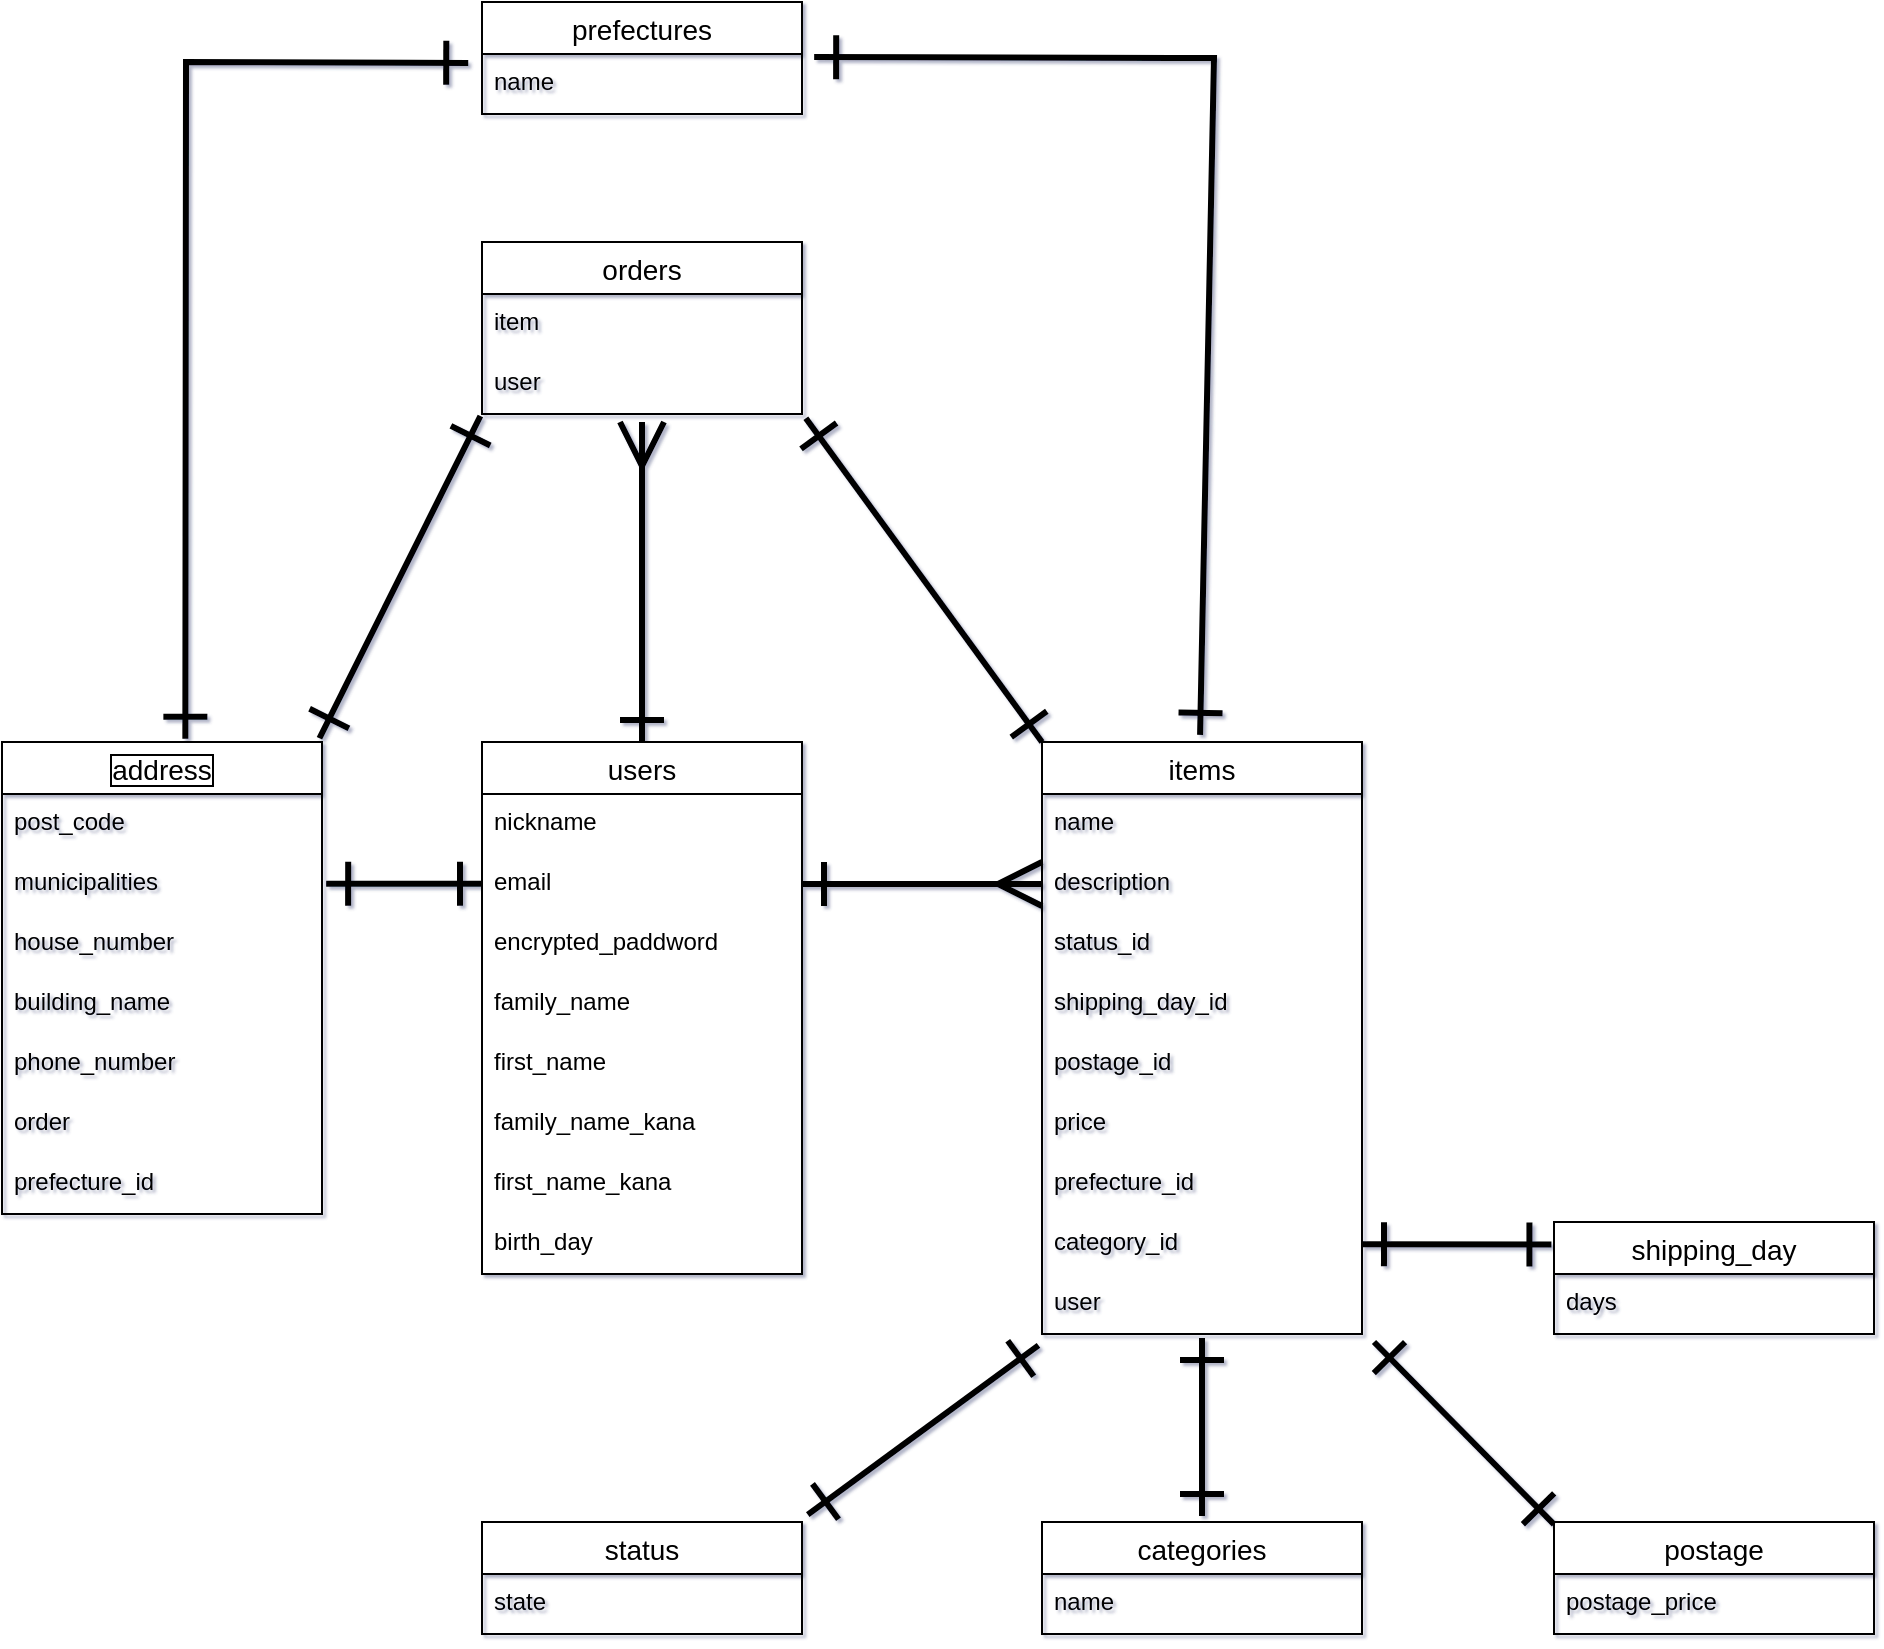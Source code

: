 <mxfile>
    <diagram id="jjvea8jG2um_Tv7IHbq4" name="ページ1">
        <mxGraphModel dx="519" dy="570" grid="1" gridSize="10" guides="1" tooltips="1" connect="0" arrows="1" fold="1" page="1" pageScale="1" pageWidth="827" pageHeight="1169" math="0" shadow="1">
            <root>
                <mxCell id="0"/>
                <mxCell id="1" parent="0"/>
                <mxCell id="15" value="users" style="swimlane;fontStyle=0;childLayout=stackLayout;horizontal=1;startSize=26;horizontalStack=0;resizeParent=1;resizeParentMax=0;resizeLast=0;collapsible=1;marginBottom=0;align=center;fontSize=14;swimlaneFillColor=default;" parent="1" vertex="1">
                    <mxGeometry x="314" y="600" width="160" height="266" as="geometry">
                        <mxRectangle x="280" y="290" width="70" height="26" as="alternateBounds"/>
                    </mxGeometry>
                </mxCell>
                <mxCell id="16" value="nickname" style="text;strokeColor=none;fillColor=none;spacingLeft=4;spacingRight=4;overflow=hidden;rotatable=0;points=[[0,0.5],[1,0.5]];portConstraint=eastwest;fontSize=12;" parent="15" vertex="1">
                    <mxGeometry y="26" width="160" height="30" as="geometry"/>
                </mxCell>
                <mxCell id="17" value="email" style="text;strokeColor=none;fillColor=none;spacingLeft=4;spacingRight=4;overflow=hidden;rotatable=0;points=[[0,0.5],[1,0.5]];portConstraint=eastwest;fontSize=12;" parent="15" vertex="1">
                    <mxGeometry y="56" width="160" height="30" as="geometry"/>
                </mxCell>
                <mxCell id="18" value="encrypted_paddword" style="text;strokeColor=none;fillColor=none;spacingLeft=4;spacingRight=4;overflow=hidden;rotatable=0;points=[[0,0.5],[1,0.5]];portConstraint=eastwest;fontSize=12;" parent="15" vertex="1">
                    <mxGeometry y="86" width="160" height="30" as="geometry"/>
                </mxCell>
                <mxCell id="19" value="family_name" style="text;strokeColor=none;fillColor=none;spacingLeft=4;spacingRight=4;overflow=hidden;rotatable=0;points=[[0,0.5],[1,0.5]];portConstraint=eastwest;fontSize=12;" parent="15" vertex="1">
                    <mxGeometry y="116" width="160" height="30" as="geometry"/>
                </mxCell>
                <mxCell id="21" value="first_name" style="text;strokeColor=none;fillColor=none;spacingLeft=4;spacingRight=4;overflow=hidden;rotatable=0;points=[[0,0.5],[1,0.5]];portConstraint=eastwest;fontSize=12;" parent="15" vertex="1">
                    <mxGeometry y="146" width="160" height="30" as="geometry"/>
                </mxCell>
                <mxCell id="22" value="family_name_kana" style="text;strokeColor=none;fillColor=none;spacingLeft=4;spacingRight=4;overflow=hidden;rotatable=0;points=[[0,0.5],[1,0.5]];portConstraint=eastwest;fontSize=12;" parent="15" vertex="1">
                    <mxGeometry y="176" width="160" height="30" as="geometry"/>
                </mxCell>
                <mxCell id="23" value="first_name_kana" style="text;strokeColor=none;fillColor=none;spacingLeft=4;spacingRight=4;overflow=hidden;rotatable=0;points=[[0,0.5],[1,0.5]];portConstraint=eastwest;fontSize=12;" parent="15" vertex="1">
                    <mxGeometry y="206" width="160" height="30" as="geometry"/>
                </mxCell>
                <mxCell id="24" value="birth_day" style="text;strokeColor=none;fillColor=none;spacingLeft=4;spacingRight=4;overflow=hidden;rotatable=0;points=[[0,0.5],[1,0.5]];portConstraint=eastwest;fontSize=12;" parent="15" vertex="1">
                    <mxGeometry y="236" width="160" height="30" as="geometry"/>
                </mxCell>
                <mxCell id="92" style="edgeStyle=none;jumpSize=6;html=1;exitX=0;exitY=0;exitDx=0;exitDy=0;entryX=1.011;entryY=1.195;entryDx=0;entryDy=0;entryPerimeter=0;startArrow=ERone;startFill=0;endArrow=ERone;endFill=0;startSize=18;endSize=18;strokeWidth=3;" parent="1" source="25" edge="1">
                    <mxGeometry relative="1" as="geometry"/>
                </mxCell>
                <mxCell id="94" style="edgeStyle=none;jumpSize=6;html=1;entryX=1.012;entryY=1.07;entryDx=0;entryDy=0;entryPerimeter=0;startArrow=ERone;startFill=0;endArrow=ERone;endFill=0;startSize=18;endSize=18;strokeWidth=3;exitX=0;exitY=0;exitDx=0;exitDy=0;exitPerimeter=0;" parent="1" source="25" target="64" edge="1">
                    <mxGeometry relative="1" as="geometry"/>
                </mxCell>
                <mxCell id="25" value="items" style="swimlane;fontStyle=0;childLayout=stackLayout;horizontal=1;startSize=26;horizontalStack=0;resizeParent=1;resizeParentMax=0;resizeLast=0;collapsible=1;marginBottom=0;align=center;fontSize=14;" parent="1" vertex="1">
                    <mxGeometry x="594" y="600" width="160" height="296" as="geometry"/>
                </mxCell>
                <mxCell id="26" value="name" style="text;strokeColor=none;fillColor=none;spacingLeft=4;spacingRight=4;overflow=hidden;rotatable=0;points=[[0,0.5],[1,0.5]];portConstraint=eastwest;fontSize=12;" parent="25" vertex="1">
                    <mxGeometry y="26" width="160" height="30" as="geometry"/>
                </mxCell>
                <mxCell id="27" value="description" style="text;strokeColor=none;fillColor=none;spacingLeft=4;spacingRight=4;overflow=hidden;rotatable=0;points=[[0,0.5],[1,0.5]];portConstraint=eastwest;fontSize=12;" parent="25" vertex="1">
                    <mxGeometry y="56" width="160" height="30" as="geometry"/>
                </mxCell>
                <mxCell id="28" value="status_id" style="text;strokeColor=none;fillColor=none;spacingLeft=4;spacingRight=4;overflow=hidden;rotatable=0;points=[[0,0.5],[1,0.5]];portConstraint=eastwest;fontSize=12;" parent="25" vertex="1">
                    <mxGeometry y="86" width="160" height="30" as="geometry"/>
                </mxCell>
                <mxCell id="29" value="shipping_day_id" style="text;strokeColor=none;fillColor=none;spacingLeft=4;spacingRight=4;overflow=hidden;rotatable=0;points=[[0,0.5],[1,0.5]];portConstraint=eastwest;fontSize=12;" parent="25" vertex="1">
                    <mxGeometry y="116" width="160" height="30" as="geometry"/>
                </mxCell>
                <mxCell id="30" value="postage_id" style="text;strokeColor=none;fillColor=none;spacingLeft=4;spacingRight=4;overflow=hidden;rotatable=0;points=[[0,0.5],[1,0.5]];portConstraint=eastwest;fontSize=12;" parent="25" vertex="1">
                    <mxGeometry y="146" width="160" height="30" as="geometry"/>
                </mxCell>
                <mxCell id="31" value="price" style="text;strokeColor=none;fillColor=none;spacingLeft=4;spacingRight=4;overflow=hidden;rotatable=0;points=[[0,0.5],[1,0.5]];portConstraint=eastwest;fontSize=12;" parent="25" vertex="1">
                    <mxGeometry y="176" width="160" height="30" as="geometry"/>
                </mxCell>
                <mxCell id="32" value="prefecture_id" style="text;strokeColor=none;fillColor=none;spacingLeft=4;spacingRight=4;overflow=hidden;rotatable=0;points=[[0,0.5],[1,0.5]];portConstraint=eastwest;fontSize=12;" parent="25" vertex="1">
                    <mxGeometry y="206" width="160" height="30" as="geometry"/>
                </mxCell>
                <mxCell id="33" value="category_id" style="text;strokeColor=none;fillColor=none;spacingLeft=4;spacingRight=4;overflow=hidden;rotatable=0;points=[[0,0.5],[1,0.5]];portConstraint=eastwest;fontSize=12;" parent="25" vertex="1">
                    <mxGeometry y="236" width="160" height="30" as="geometry"/>
                </mxCell>
                <mxCell id="35" value="user" style="text;strokeColor=none;fillColor=none;spacingLeft=4;spacingRight=4;overflow=hidden;rotatable=0;points=[[0,0.5],[1,0.5]];portConstraint=eastwest;fontSize=12;" parent="25" vertex="1">
                    <mxGeometry y="266" width="160" height="30" as="geometry"/>
                </mxCell>
                <mxCell id="91" style="edgeStyle=none;jumpSize=6;html=1;exitX=1;exitY=0;exitDx=0;exitDy=0;entryX=0.002;entryY=1.052;entryDx=0;entryDy=0;entryPerimeter=0;startArrow=ERone;startFill=0;endArrow=ERone;endFill=0;startSize=18;endSize=18;strokeWidth=3;" parent="1" source="37" edge="1">
                    <mxGeometry relative="1" as="geometry"/>
                </mxCell>
                <mxCell id="37" value="address" style="swimlane;fontStyle=0;childLayout=stackLayout;horizontal=1;startSize=26;horizontalStack=0;resizeParent=1;resizeParentMax=0;resizeLast=0;collapsible=1;marginBottom=0;align=center;fontSize=14;labelBorderColor=default;" parent="1" vertex="1">
                    <mxGeometry x="74" y="600" width="160" height="236" as="geometry"/>
                </mxCell>
                <mxCell id="41" value="post_code" style="text;strokeColor=none;fillColor=none;spacingLeft=4;spacingRight=4;overflow=hidden;rotatable=0;points=[[0,0.5],[1,0.5]];portConstraint=eastwest;fontSize=12;" parent="37" vertex="1">
                    <mxGeometry y="26" width="160" height="30" as="geometry"/>
                </mxCell>
                <mxCell id="42" value="municipalities" style="text;strokeColor=none;fillColor=none;spacingLeft=4;spacingRight=4;overflow=hidden;rotatable=0;points=[[0,0.5],[1,0.5]];portConstraint=eastwest;fontSize=12;" parent="37" vertex="1">
                    <mxGeometry y="56" width="160" height="30" as="geometry"/>
                </mxCell>
                <mxCell id="43" value="house_number" style="text;strokeColor=none;fillColor=none;spacingLeft=4;spacingRight=4;overflow=hidden;rotatable=0;points=[[0,0.5],[1,0.5]];portConstraint=eastwest;fontSize=12;" parent="37" vertex="1">
                    <mxGeometry y="86" width="160" height="30" as="geometry"/>
                </mxCell>
                <mxCell id="44" value="building_name" style="text;strokeColor=none;fillColor=none;spacingLeft=4;spacingRight=4;overflow=hidden;rotatable=0;points=[[0,0.5],[1,0.5]];portConstraint=eastwest;fontSize=12;" parent="37" vertex="1">
                    <mxGeometry y="116" width="160" height="30" as="geometry"/>
                </mxCell>
                <mxCell id="45" value="phone_number" style="text;strokeColor=none;fillColor=none;spacingLeft=4;spacingRight=4;overflow=hidden;rotatable=0;points=[[0,0.5],[1,0.5]];portConstraint=eastwest;fontSize=12;" parent="37" vertex="1">
                    <mxGeometry y="146" width="160" height="30" as="geometry"/>
                </mxCell>
                <mxCell id="46" value="order" style="text;strokeColor=none;fillColor=none;spacingLeft=4;spacingRight=4;overflow=hidden;rotatable=0;points=[[0,0.5],[1,0.5]];portConstraint=eastwest;fontSize=12;" parent="37" vertex="1">
                    <mxGeometry y="176" width="160" height="30" as="geometry"/>
                </mxCell>
                <mxCell id="48" value="prefecture_id" style="text;strokeColor=none;fillColor=none;spacingLeft=4;spacingRight=4;overflow=hidden;rotatable=0;points=[[0,0.5],[1,0.5]];portConstraint=eastwest;fontSize=12;" parent="37" vertex="1">
                    <mxGeometry y="206" width="160" height="30" as="geometry"/>
                </mxCell>
                <mxCell id="93" style="edgeStyle=none;jumpSize=6;html=1;entryX=0.992;entryY=-0.008;entryDx=0;entryDy=0;entryPerimeter=0;startArrow=ERone;startFill=0;endArrow=ERone;endFill=0;startSize=18;endSize=18;strokeWidth=3;exitX=-0.005;exitY=1.033;exitDx=0;exitDy=0;exitPerimeter=0;" parent="1" source="64" target="37" edge="1">
                    <mxGeometry relative="1" as="geometry"/>
                </mxCell>
                <mxCell id="62" value="orders" style="swimlane;fontStyle=0;childLayout=stackLayout;horizontal=1;startSize=26;horizontalStack=0;resizeParent=1;resizeParentMax=0;resizeLast=0;collapsible=1;marginBottom=0;align=center;fontSize=14;" parent="1" vertex="1">
                    <mxGeometry x="314" y="350" width="160" height="86" as="geometry"/>
                </mxCell>
                <mxCell id="63" value="item" style="text;strokeColor=none;fillColor=none;spacingLeft=4;spacingRight=4;overflow=hidden;rotatable=0;points=[[0,0.5],[1,0.5]];portConstraint=eastwest;fontSize=12;" parent="62" vertex="1">
                    <mxGeometry y="26" width="160" height="30" as="geometry"/>
                </mxCell>
                <mxCell id="64" value="user" style="text;strokeColor=none;fillColor=none;spacingLeft=4;spacingRight=4;overflow=hidden;rotatable=0;points=[[0,0.5],[1,0.5]];portConstraint=eastwest;fontSize=12;" parent="62" vertex="1">
                    <mxGeometry y="56" width="160" height="30" as="geometry"/>
                </mxCell>
                <mxCell id="70" value="" style="edgeStyle=none;html=1;exitX=1.013;exitY=0.495;exitDx=0;exitDy=0;exitPerimeter=0;endArrow=ERone;endFill=0;startArrow=ERone;startFill=0;strokeWidth=3;endSize=18;startSize=18;" parent="1" source="42" target="17" edge="1">
                    <mxGeometry relative="1" as="geometry">
                        <mxPoint x="235.28" y="641.24" as="sourcePoint"/>
                    </mxGeometry>
                </mxCell>
                <mxCell id="76" style="edgeStyle=none;html=1;entryX=0;entryY=0.5;entryDx=0;entryDy=0;startArrow=ERone;startFill=0;endArrow=ERmany;endFill=0;jumpSize=6;strokeWidth=3;endSize=18;startSize=18;" parent="1" source="17" target="27" edge="1">
                    <mxGeometry relative="1" as="geometry"/>
                </mxCell>
                <mxCell id="79" value="" style="endArrow=ERone;html=1;rounded=0;startSize=18;endSize=18;strokeWidth=3;jumpSize=6;endFill=0;startArrow=ERmany;startFill=0;" parent="1" edge="1">
                    <mxGeometry relative="1" as="geometry">
                        <mxPoint x="394" y="440" as="sourcePoint"/>
                        <mxPoint x="394" y="600" as="targetPoint"/>
                    </mxGeometry>
                </mxCell>
                <mxCell id="80" value="prefectures" style="swimlane;fontStyle=0;childLayout=stackLayout;horizontal=1;startSize=26;horizontalStack=0;resizeParent=1;resizeParentMax=0;resizeLast=0;collapsible=1;marginBottom=0;align=center;fontSize=14;" parent="1" vertex="1">
                    <mxGeometry x="314" y="230" width="160" height="56" as="geometry"/>
                </mxCell>
                <mxCell id="81" value="name" style="text;strokeColor=none;fillColor=none;spacingLeft=4;spacingRight=4;overflow=hidden;rotatable=0;points=[[0,0.5],[1,0.5]];portConstraint=eastwest;fontSize=12;" parent="80" vertex="1">
                    <mxGeometry y="26" width="160" height="30" as="geometry"/>
                </mxCell>
                <mxCell id="84" value="categories" style="swimlane;fontStyle=0;childLayout=stackLayout;horizontal=1;startSize=26;horizontalStack=0;resizeParent=1;resizeParentMax=0;resizeLast=0;collapsible=1;marginBottom=0;align=center;fontSize=14;" parent="1" vertex="1">
                    <mxGeometry x="594" y="990" width="160" height="56" as="geometry"/>
                </mxCell>
                <mxCell id="85" value="name" style="text;strokeColor=none;fillColor=none;spacingLeft=4;spacingRight=4;overflow=hidden;rotatable=0;points=[[0,0.5],[1,0.5]];portConstraint=eastwest;fontSize=12;" parent="84" vertex="1">
                    <mxGeometry y="26" width="160" height="30" as="geometry"/>
                </mxCell>
                <mxCell id="88" value="" style="endArrow=ERone;html=1;rounded=0;startSize=18;endSize=18;strokeWidth=3;jumpSize=6;exitX=0.494;exitY=-0.012;exitDx=0;exitDy=0;exitPerimeter=0;endFill=0;startArrow=ERone;startFill=0;entryX=1.038;entryY=0.052;entryDx=0;entryDy=0;entryPerimeter=0;" parent="1" source="25" target="81" edge="1">
                    <mxGeometry relative="1" as="geometry">
                        <mxPoint x="524" y="520" as="sourcePoint"/>
                        <mxPoint x="674" y="410" as="targetPoint"/>
                        <Array as="points">
                            <mxPoint x="680" y="258"/>
                        </Array>
                    </mxGeometry>
                </mxCell>
                <mxCell id="89" value="" style="endArrow=ERone;html=1;rounded=0;startSize=18;endSize=18;strokeWidth=3;jumpSize=6;entryX=0.5;entryY=-0.054;entryDx=0;entryDy=0;entryPerimeter=0;exitX=0.5;exitY=1.067;exitDx=0;exitDy=0;exitPerimeter=0;endFill=0;startArrow=ERone;startFill=0;" parent="1" source="35" target="84" edge="1">
                    <mxGeometry relative="1" as="geometry">
                        <mxPoint x="524" y="920" as="sourcePoint"/>
                        <mxPoint x="684" y="920" as="targetPoint"/>
                    </mxGeometry>
                </mxCell>
                <mxCell id="90" value="" style="endArrow=ERone;html=1;rounded=0;startSize=18;endSize=18;strokeWidth=3;jumpSize=6;entryX=0.573;entryY=-0.007;entryDx=0;entryDy=0;entryPerimeter=0;exitX=-0.043;exitY=0.148;exitDx=0;exitDy=0;exitPerimeter=0;endFill=0;startArrow=ERone;startFill=0;" parent="1" source="81" target="37" edge="1">
                    <mxGeometry relative="1" as="geometry">
                        <mxPoint x="370" y="440" as="sourcePoint"/>
                        <mxPoint x="530" y="440" as="targetPoint"/>
                        <Array as="points">
                            <mxPoint x="166" y="260"/>
                        </Array>
                    </mxGeometry>
                </mxCell>
                <mxCell id="99" style="edgeStyle=none;jumpSize=6;html=1;entryX=-0.011;entryY=1.19;entryDx=0;entryDy=0;entryPerimeter=0;startArrow=ERone;startFill=0;endArrow=ERone;endFill=0;startSize=18;endSize=18;strokeWidth=3;exitX=1.018;exitY=-0.066;exitDx=0;exitDy=0;exitPerimeter=0;" parent="1" source="95" target="35" edge="1">
                    <mxGeometry relative="1" as="geometry"/>
                </mxCell>
                <mxCell id="95" value="status" style="swimlane;fontStyle=0;childLayout=stackLayout;horizontal=1;startSize=26;horizontalStack=0;resizeParent=1;resizeParentMax=0;resizeLast=0;collapsible=1;marginBottom=0;align=center;fontSize=14;" parent="1" vertex="1">
                    <mxGeometry x="314" y="990" width="160" height="56" as="geometry"/>
                </mxCell>
                <mxCell id="96" value="state" style="text;strokeColor=none;fillColor=none;spacingLeft=4;spacingRight=4;overflow=hidden;rotatable=0;points=[[0,0.5],[1,0.5]];portConstraint=eastwest;fontSize=12;" parent="95" vertex="1">
                    <mxGeometry y="26" width="160" height="30" as="geometry"/>
                </mxCell>
                <mxCell id="100" value="postage" style="swimlane;fontStyle=0;childLayout=stackLayout;horizontal=1;startSize=26;horizontalStack=0;resizeParent=1;resizeParentMax=0;resizeLast=0;collapsible=1;marginBottom=0;align=center;fontSize=14;" parent="1" vertex="1">
                    <mxGeometry x="850" y="990" width="160" height="56" as="geometry"/>
                </mxCell>
                <mxCell id="102" value="postage_price" style="text;strokeColor=none;fillColor=none;spacingLeft=4;spacingRight=4;overflow=hidden;rotatable=0;points=[[0,0.5],[1,0.5]];portConstraint=eastwest;fontSize=12;" parent="100" vertex="1">
                    <mxGeometry y="26" width="160" height="30" as="geometry"/>
                </mxCell>
                <mxCell id="104" value="shipping_day" style="swimlane;fontStyle=0;childLayout=stackLayout;horizontal=1;startSize=26;horizontalStack=0;resizeParent=1;resizeParentMax=0;resizeLast=0;collapsible=1;marginBottom=0;align=center;fontSize=14;" parent="1" vertex="1">
                    <mxGeometry x="850" y="840" width="160" height="56" as="geometry"/>
                </mxCell>
                <mxCell id="105" value="days" style="text;strokeColor=none;fillColor=none;spacingLeft=4;spacingRight=4;overflow=hidden;rotatable=0;points=[[0,0.5],[1,0.5]];portConstraint=eastwest;fontSize=12;" parent="104" vertex="1">
                    <mxGeometry y="26" width="160" height="30" as="geometry"/>
                </mxCell>
                <mxCell id="108" style="edgeStyle=none;jumpSize=6;html=1;entryX=0;entryY=0.022;entryDx=0;entryDy=0;entryPerimeter=0;startArrow=ERone;startFill=0;endArrow=ERone;endFill=0;startSize=18;endSize=18;strokeWidth=3;" parent="1" target="100" edge="1">
                    <mxGeometry relative="1" as="geometry">
                        <mxPoint x="760" y="900" as="sourcePoint"/>
                    </mxGeometry>
                </mxCell>
                <mxCell id="109" style="edgeStyle=none;jumpSize=6;html=1;startArrow=ERone;startFill=0;endArrow=ERone;endFill=0;startSize=18;endSize=18;strokeWidth=3;entryX=-0.008;entryY=0.201;entryDx=0;entryDy=0;entryPerimeter=0;" parent="1" source="33" target="104" edge="1">
                    <mxGeometry relative="1" as="geometry">
                        <mxPoint x="840" y="851.0" as="targetPoint"/>
                    </mxGeometry>
                </mxCell>
            </root>
        </mxGraphModel>
    </diagram>
</mxfile>